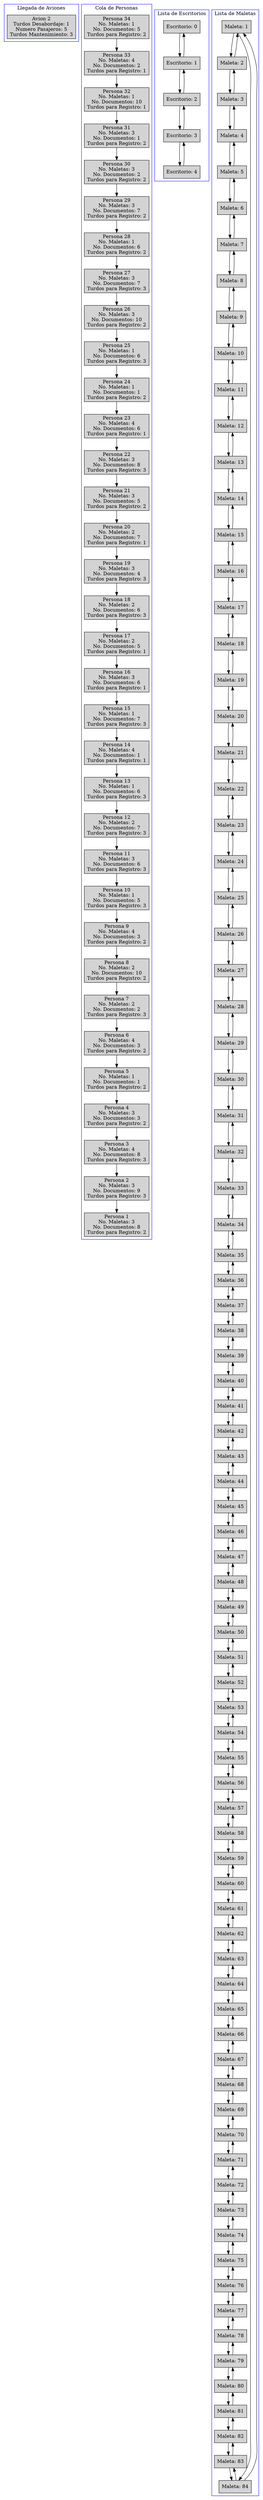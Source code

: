 digraph G {
subgraph cluster_ColaAvionesLlegan {
node [shape=box, style=filled];
label = "Llegada de Aviones";
color = blue;
"Avion 2
Turdos Desabordaje: 1
Numero Pasajeros: 5
Turdos Mantenimiento: 3"
}

subgraph cluster_ColaPersonas0{
node [shape=box, style=filled];
label = "Cola de Personas";
color = blue;
"Persona 34
No. Maletas: 1
No. Documentos: 5
Turdos para Registro: 2" -> "Persona 33
No. Maletas: 4
No. Documentos: 2
Turdos para Registro: 1""Persona 33
No. Maletas: 4
No. Documentos: 2
Turdos para Registro: 1" -> "Persona 32
No. Maletas: 1
No. Documentos: 10
Turdos para Registro: 1""Persona 32
No. Maletas: 1
No. Documentos: 10
Turdos para Registro: 1" -> "Persona 31
No. Maletas: 3
No. Documentos: 1
Turdos para Registro: 2""Persona 31
No. Maletas: 3
No. Documentos: 1
Turdos para Registro: 2" -> "Persona 30
No. Maletas: 3
No. Documentos: 2
Turdos para Registro: 2""Persona 30
No. Maletas: 3
No. Documentos: 2
Turdos para Registro: 2" -> "Persona 29
No. Maletas: 3
No. Documentos: 7
Turdos para Registro: 2""Persona 29
No. Maletas: 3
No. Documentos: 7
Turdos para Registro: 2" -> "Persona 28
No. Maletas: 1
No. Documentos: 6
Turdos para Registro: 2""Persona 28
No. Maletas: 1
No. Documentos: 6
Turdos para Registro: 2" -> "Persona 27
No. Maletas: 3
No. Documentos: 7
Turdos para Registro: 3""Persona 27
No. Maletas: 3
No. Documentos: 7
Turdos para Registro: 3" -> "Persona 26
No. Maletas: 3
No. Documentos: 10
Turdos para Registro: 2""Persona 26
No. Maletas: 3
No. Documentos: 10
Turdos para Registro: 2" -> "Persona 25
No. Maletas: 1
No. Documentos: 6
Turdos para Registro: 3""Persona 25
No. Maletas: 1
No. Documentos: 6
Turdos para Registro: 3" -> "Persona 24
No. Maletas: 1
No. Documentos: 1
Turdos para Registro: 2""Persona 24
No. Maletas: 1
No. Documentos: 1
Turdos para Registro: 2" -> "Persona 23
No. Maletas: 4
No. Documentos: 6
Turdos para Registro: 1""Persona 23
No. Maletas: 4
No. Documentos: 6
Turdos para Registro: 1" -> "Persona 22
No. Maletas: 3
No. Documentos: 8
Turdos para Registro: 3""Persona 22
No. Maletas: 3
No. Documentos: 8
Turdos para Registro: 3" -> "Persona 21
No. Maletas: 3
No. Documentos: 5
Turdos para Registro: 2""Persona 21
No. Maletas: 3
No. Documentos: 5
Turdos para Registro: 2" -> "Persona 20
No. Maletas: 2
No. Documentos: 7
Turdos para Registro: 1""Persona 20
No. Maletas: 2
No. Documentos: 7
Turdos para Registro: 1" -> "Persona 19
No. Maletas: 3
No. Documentos: 4
Turdos para Registro: 3""Persona 19
No. Maletas: 3
No. Documentos: 4
Turdos para Registro: 3" -> "Persona 18
No. Maletas: 2
No. Documentos: 6
Turdos para Registro: 3""Persona 18
No. Maletas: 2
No. Documentos: 6
Turdos para Registro: 3" -> "Persona 17
No. Maletas: 2
No. Documentos: 5
Turdos para Registro: 1""Persona 17
No. Maletas: 2
No. Documentos: 5
Turdos para Registro: 1" -> "Persona 16
No. Maletas: 3
No. Documentos: 6
Turdos para Registro: 1""Persona 16
No. Maletas: 3
No. Documentos: 6
Turdos para Registro: 1" -> "Persona 15
No. Maletas: 1
No. Documentos: 7
Turdos para Registro: 3""Persona 15
No. Maletas: 1
No. Documentos: 7
Turdos para Registro: 3" -> "Persona 14
No. Maletas: 4
No. Documentos: 1
Turdos para Registro: 1""Persona 14
No. Maletas: 4
No. Documentos: 1
Turdos para Registro: 1" -> "Persona 13
No. Maletas: 1
No. Documentos: 6
Turdos para Registro: 3""Persona 13
No. Maletas: 1
No. Documentos: 6
Turdos para Registro: 3" -> "Persona 12
No. Maletas: 2
No. Documentos: 7
Turdos para Registro: 3""Persona 12
No. Maletas: 2
No. Documentos: 7
Turdos para Registro: 3" -> "Persona 11
No. Maletas: 3
No. Documentos: 6
Turdos para Registro: 3""Persona 11
No. Maletas: 3
No. Documentos: 6
Turdos para Registro: 3" -> "Persona 10
No. Maletas: 1
No. Documentos: 5
Turdos para Registro: 3""Persona 10
No. Maletas: 1
No. Documentos: 5
Turdos para Registro: 3" -> "Persona 9
No. Maletas: 4
No. Documentos: 3
Turdos para Registro: 2""Persona 9
No. Maletas: 4
No. Documentos: 3
Turdos para Registro: 2" -> "Persona 8
No. Maletas: 2
No. Documentos: 10
Turdos para Registro: 2""Persona 8
No. Maletas: 2
No. Documentos: 10
Turdos para Registro: 2" -> "Persona 7
No. Maletas: 2
No. Documentos: 2
Turdos para Registro: 3""Persona 7
No. Maletas: 2
No. Documentos: 2
Turdos para Registro: 3" -> "Persona 6
No. Maletas: 4
No. Documentos: 3
Turdos para Registro: 2""Persona 6
No. Maletas: 4
No. Documentos: 3
Turdos para Registro: 2" -> "Persona 5
No. Maletas: 1
No. Documentos: 1
Turdos para Registro: 2""Persona 5
No. Maletas: 1
No. Documentos: 1
Turdos para Registro: 2" -> "Persona 4
No. Maletas: 3
No. Documentos: 3
Turdos para Registro: 2""Persona 4
No. Maletas: 3
No. Documentos: 3
Turdos para Registro: 2" -> "Persona 3
No. Maletas: 4
No. Documentos: 8
Turdos para Registro: 3""Persona 3
No. Maletas: 4
No. Documentos: 8
Turdos para Registro: 3" -> "Persona 2
No. Maletas: 3
No. Documentos: 9
Turdos para Registro: 3""Persona 2
No. Maletas: 3
No. Documentos: 9
Turdos para Registro: 3" -> "Persona 1
No. Maletas: 3
No. Documentos: 8
Turdos para Registro: 2""Persona 1
No. Maletas: 3
No. Documentos: 8
Turdos para Registro: 2"
}

subgraph cluster_Escritorios{
node [shape=box, style=filled];
label = "Lista de Escritorios";
color = blue;
"Escritorio: 0" -> "Escritorio: 1"
"Escritorio: 1" -> "Escritorio: 0""Escritorio: 1" -> "Escritorio: 2"
"Escritorio: 2" -> "Escritorio: 1""Escritorio: 2" -> "Escritorio: 3"
"Escritorio: 3" -> "Escritorio: 2""Escritorio: 3" -> "Escritorio: 4"
"Escritorio: 4" -> "Escritorio: 3""Escritorio: 4"
}

subgraph cluster_Maletas{
node [shape=box, style=filled];
label = "Lista de Maletas";
color = blue;
"Maleta: 1" -> "Maleta: 2"
"Maleta: 2" -> "Maleta: 1""Maleta: 2" -> "Maleta: 3"
"Maleta: 3" -> "Maleta: 2""Maleta: 3" -> "Maleta: 4"
"Maleta: 4" -> "Maleta: 3""Maleta: 4" -> "Maleta: 5"
"Maleta: 5" -> "Maleta: 4""Maleta: 5" -> "Maleta: 6"
"Maleta: 6" -> "Maleta: 5""Maleta: 6" -> "Maleta: 7"
"Maleta: 7" -> "Maleta: 6""Maleta: 7" -> "Maleta: 8"
"Maleta: 8" -> "Maleta: 7""Maleta: 8" -> "Maleta: 9"
"Maleta: 9" -> "Maleta: 8""Maleta: 9" -> "Maleta: 10"
"Maleta: 10" -> "Maleta: 9""Maleta: 10" -> "Maleta: 11"
"Maleta: 11" -> "Maleta: 10""Maleta: 11" -> "Maleta: 12"
"Maleta: 12" -> "Maleta: 11""Maleta: 12" -> "Maleta: 13"
"Maleta: 13" -> "Maleta: 12""Maleta: 13" -> "Maleta: 14"
"Maleta: 14" -> "Maleta: 13""Maleta: 14" -> "Maleta: 15"
"Maleta: 15" -> "Maleta: 14""Maleta: 15" -> "Maleta: 16"
"Maleta: 16" -> "Maleta: 15""Maleta: 16" -> "Maleta: 17"
"Maleta: 17" -> "Maleta: 16""Maleta: 17" -> "Maleta: 18"
"Maleta: 18" -> "Maleta: 17""Maleta: 18" -> "Maleta: 19"
"Maleta: 19" -> "Maleta: 18""Maleta: 19" -> "Maleta: 20"
"Maleta: 20" -> "Maleta: 19""Maleta: 20" -> "Maleta: 21"
"Maleta: 21" -> "Maleta: 20""Maleta: 21" -> "Maleta: 22"
"Maleta: 22" -> "Maleta: 21""Maleta: 22" -> "Maleta: 23"
"Maleta: 23" -> "Maleta: 22""Maleta: 23" -> "Maleta: 24"
"Maleta: 24" -> "Maleta: 23""Maleta: 24" -> "Maleta: 25"
"Maleta: 25" -> "Maleta: 24""Maleta: 25" -> "Maleta: 26"
"Maleta: 26" -> "Maleta: 25""Maleta: 26" -> "Maleta: 27"
"Maleta: 27" -> "Maleta: 26""Maleta: 27" -> "Maleta: 28"
"Maleta: 28" -> "Maleta: 27""Maleta: 28" -> "Maleta: 29"
"Maleta: 29" -> "Maleta: 28""Maleta: 29" -> "Maleta: 30"
"Maleta: 30" -> "Maleta: 29""Maleta: 30" -> "Maleta: 31"
"Maleta: 31" -> "Maleta: 30""Maleta: 31" -> "Maleta: 32"
"Maleta: 32" -> "Maleta: 31""Maleta: 32" -> "Maleta: 33"
"Maleta: 33" -> "Maleta: 32""Maleta: 33" -> "Maleta: 34"
"Maleta: 34" -> "Maleta: 33""Maleta: 34" -> "Maleta: 35"
"Maleta: 35" -> "Maleta: 34""Maleta: 35" -> "Maleta: 36"
"Maleta: 36" -> "Maleta: 35""Maleta: 36" -> "Maleta: 37"
"Maleta: 37" -> "Maleta: 36""Maleta: 37" -> "Maleta: 38"
"Maleta: 38" -> "Maleta: 37""Maleta: 38" -> "Maleta: 39"
"Maleta: 39" -> "Maleta: 38""Maleta: 39" -> "Maleta: 40"
"Maleta: 40" -> "Maleta: 39""Maleta: 40" -> "Maleta: 41"
"Maleta: 41" -> "Maleta: 40""Maleta: 41" -> "Maleta: 42"
"Maleta: 42" -> "Maleta: 41""Maleta: 42" -> "Maleta: 43"
"Maleta: 43" -> "Maleta: 42""Maleta: 43" -> "Maleta: 44"
"Maleta: 44" -> "Maleta: 43""Maleta: 44" -> "Maleta: 45"
"Maleta: 45" -> "Maleta: 44""Maleta: 45" -> "Maleta: 46"
"Maleta: 46" -> "Maleta: 45""Maleta: 46" -> "Maleta: 47"
"Maleta: 47" -> "Maleta: 46""Maleta: 47" -> "Maleta: 48"
"Maleta: 48" -> "Maleta: 47""Maleta: 48" -> "Maleta: 49"
"Maleta: 49" -> "Maleta: 48""Maleta: 49" -> "Maleta: 50"
"Maleta: 50" -> "Maleta: 49""Maleta: 50" -> "Maleta: 51"
"Maleta: 51" -> "Maleta: 50""Maleta: 51" -> "Maleta: 52"
"Maleta: 52" -> "Maleta: 51""Maleta: 52" -> "Maleta: 53"
"Maleta: 53" -> "Maleta: 52""Maleta: 53" -> "Maleta: 54"
"Maleta: 54" -> "Maleta: 53""Maleta: 54" -> "Maleta: 55"
"Maleta: 55" -> "Maleta: 54""Maleta: 55" -> "Maleta: 56"
"Maleta: 56" -> "Maleta: 55""Maleta: 56" -> "Maleta: 57"
"Maleta: 57" -> "Maleta: 56""Maleta: 57" -> "Maleta: 58"
"Maleta: 58" -> "Maleta: 57""Maleta: 58" -> "Maleta: 59"
"Maleta: 59" -> "Maleta: 58""Maleta: 59" -> "Maleta: 60"
"Maleta: 60" -> "Maleta: 59""Maleta: 60" -> "Maleta: 61"
"Maleta: 61" -> "Maleta: 60""Maleta: 61" -> "Maleta: 62"
"Maleta: 62" -> "Maleta: 61""Maleta: 62" -> "Maleta: 63"
"Maleta: 63" -> "Maleta: 62""Maleta: 63" -> "Maleta: 64"
"Maleta: 64" -> "Maleta: 63""Maleta: 64" -> "Maleta: 65"
"Maleta: 65" -> "Maleta: 64""Maleta: 65" -> "Maleta: 66"
"Maleta: 66" -> "Maleta: 65""Maleta: 66" -> "Maleta: 67"
"Maleta: 67" -> "Maleta: 66""Maleta: 67" -> "Maleta: 68"
"Maleta: 68" -> "Maleta: 67""Maleta: 68" -> "Maleta: 69"
"Maleta: 69" -> "Maleta: 68""Maleta: 69" -> "Maleta: 70"
"Maleta: 70" -> "Maleta: 69""Maleta: 70" -> "Maleta: 71"
"Maleta: 71" -> "Maleta: 70""Maleta: 71" -> "Maleta: 72"
"Maleta: 72" -> "Maleta: 71""Maleta: 72" -> "Maleta: 73"
"Maleta: 73" -> "Maleta: 72""Maleta: 73" -> "Maleta: 74"
"Maleta: 74" -> "Maleta: 73""Maleta: 74" -> "Maleta: 75"
"Maleta: 75" -> "Maleta: 74""Maleta: 75" -> "Maleta: 76"
"Maleta: 76" -> "Maleta: 75""Maleta: 76" -> "Maleta: 77"
"Maleta: 77" -> "Maleta: 76""Maleta: 77" -> "Maleta: 78"
"Maleta: 78" -> "Maleta: 77""Maleta: 78" -> "Maleta: 79"
"Maleta: 79" -> "Maleta: 78""Maleta: 79" -> "Maleta: 80"
"Maleta: 80" -> "Maleta: 79""Maleta: 80" -> "Maleta: 81"
"Maleta: 81" -> "Maleta: 80""Maleta: 81" -> "Maleta: 82"
"Maleta: 82" -> "Maleta: 81""Maleta: 82" -> "Maleta: 83"
"Maleta: 83" -> "Maleta: 82""Maleta: 83" -> "Maleta: 84"
"Maleta: 84" -> "Maleta: 83""Maleta: 84"
"Maleta: 1" -> "Maleta: 84"
"Maleta: 84" -> "Maleta: 1"

}

}
